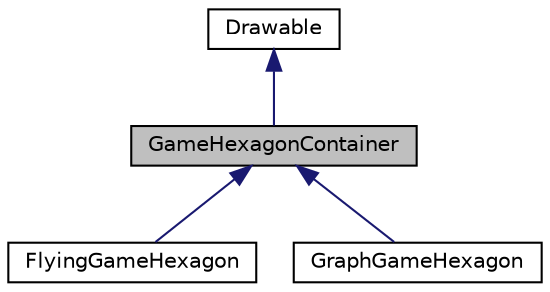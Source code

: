 digraph "GameHexagonContainer"
{
  edge [fontname="Helvetica",fontsize="10",labelfontname="Helvetica",labelfontsize="10"];
  node [fontname="Helvetica",fontsize="10",shape=record];
  Node0 [label="GameHexagonContainer",height=0.2,width=0.4,color="black", fillcolor="grey75", style="filled", fontcolor="black"];
  Node1 -> Node0 [dir="back",color="midnightblue",fontsize="10",style="solid",fontname="Helvetica"];
  Node1 [label="Drawable",height=0.2,width=0.4,color="black", fillcolor="white", style="filled",URL="$interfaceru_1_1litun_1_1unitingtwist_1_1_drawable.html",tooltip="Created by Litun on 09.04.2016. "];
  Node0 -> Node2 [dir="back",color="midnightblue",fontsize="10",style="solid",fontname="Helvetica"];
  Node2 [label="FlyingGameHexagon",height=0.2,width=0.4,color="black", fillcolor="white", style="filled",URL="$classru_1_1litun_1_1unitingtwist_1_1_flying_game_hexagon.html",tooltip="Created by Litun on 12.04.2016. "];
  Node0 -> Node3 [dir="back",color="midnightblue",fontsize="10",style="solid",fontname="Helvetica"];
  Node3 [label="GraphGameHexagon",height=0.2,width=0.4,color="black", fillcolor="white", style="filled",URL="$classru_1_1litun_1_1unitingtwist_1_1_graph_game_hexagon.html",tooltip="Created by Litun on 12.04.2016. "];
}
